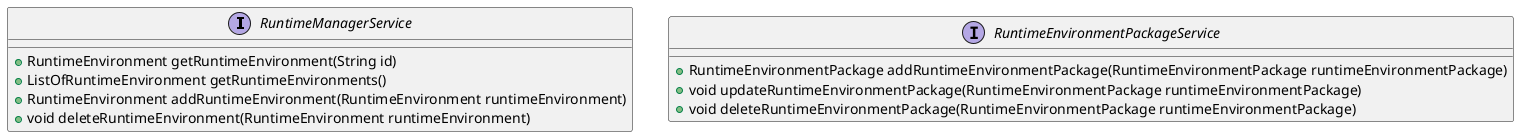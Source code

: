 @startuml

interface RuntimeManagerService {
    + RuntimeEnvironment getRuntimeEnvironment(String id)
    + ListOfRuntimeEnvironment getRuntimeEnvironments()
    + RuntimeEnvironment addRuntimeEnvironment(RuntimeEnvironment runtimeEnvironment)
    + void deleteRuntimeEnvironment(RuntimeEnvironment runtimeEnvironment)
}

interface RuntimeEnvironmentPackageService {
    + RuntimeEnvironmentPackage addRuntimeEnvironmentPackage(RuntimeEnvironmentPackage runtimeEnvironmentPackage)
    + void updateRuntimeEnvironmentPackage(RuntimeEnvironmentPackage runtimeEnvironmentPackage)
    + void deleteRuntimeEnvironmentPackage(RuntimeEnvironmentPackage runtimeEnvironmentPackage)
}


@enduml
